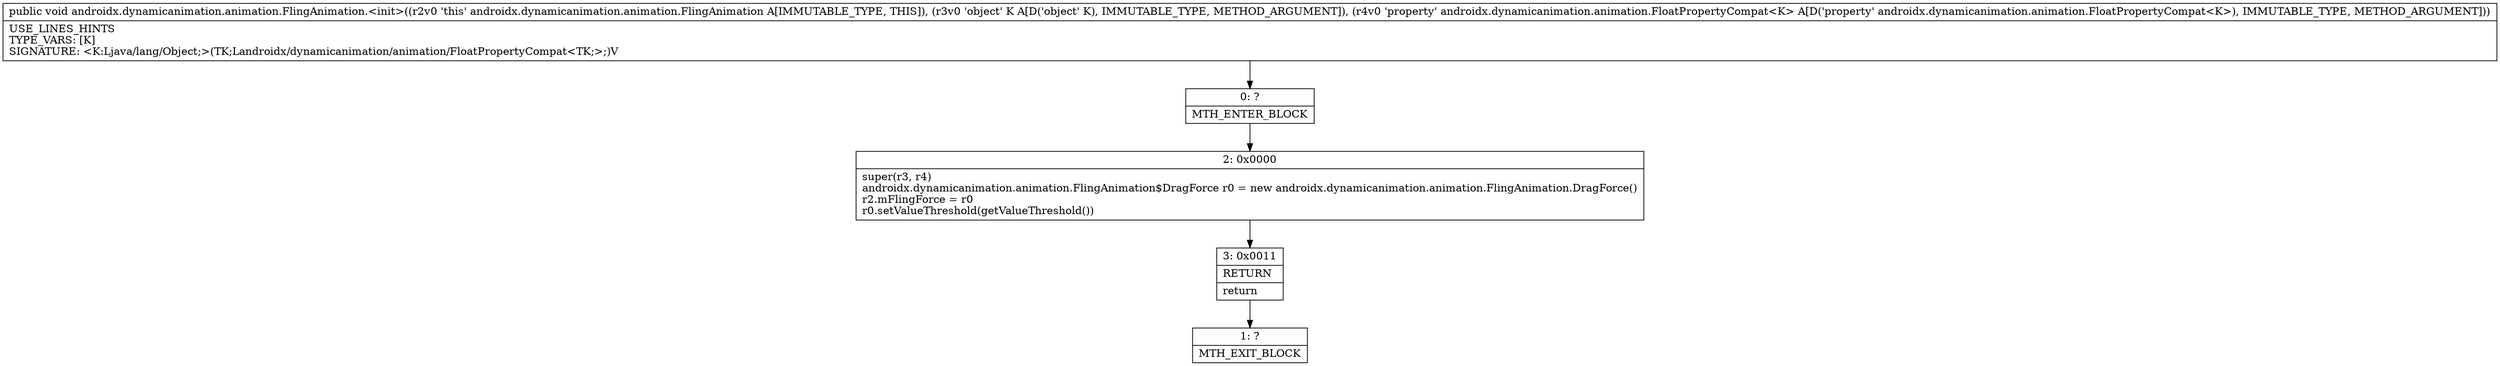 digraph "CFG forandroidx.dynamicanimation.animation.FlingAnimation.\<init\>(Ljava\/lang\/Object;Landroidx\/dynamicanimation\/animation\/FloatPropertyCompat;)V" {
Node_0 [shape=record,label="{0\:\ ?|MTH_ENTER_BLOCK\l}"];
Node_2 [shape=record,label="{2\:\ 0x0000|super(r3, r4)\landroidx.dynamicanimation.animation.FlingAnimation$DragForce r0 = new androidx.dynamicanimation.animation.FlingAnimation.DragForce()\lr2.mFlingForce = r0\lr0.setValueThreshold(getValueThreshold())\l}"];
Node_3 [shape=record,label="{3\:\ 0x0011|RETURN\l|return\l}"];
Node_1 [shape=record,label="{1\:\ ?|MTH_EXIT_BLOCK\l}"];
MethodNode[shape=record,label="{public void androidx.dynamicanimation.animation.FlingAnimation.\<init\>((r2v0 'this' androidx.dynamicanimation.animation.FlingAnimation A[IMMUTABLE_TYPE, THIS]), (r3v0 'object' K A[D('object' K), IMMUTABLE_TYPE, METHOD_ARGUMENT]), (r4v0 'property' androidx.dynamicanimation.animation.FloatPropertyCompat\<K\> A[D('property' androidx.dynamicanimation.animation.FloatPropertyCompat\<K\>), IMMUTABLE_TYPE, METHOD_ARGUMENT]))  | USE_LINES_HINTS\lTYPE_VARS: [K]\lSIGNATURE: \<K:Ljava\/lang\/Object;\>(TK;Landroidx\/dynamicanimation\/animation\/FloatPropertyCompat\<TK;\>;)V\l}"];
MethodNode -> Node_0;Node_0 -> Node_2;
Node_2 -> Node_3;
Node_3 -> Node_1;
}

